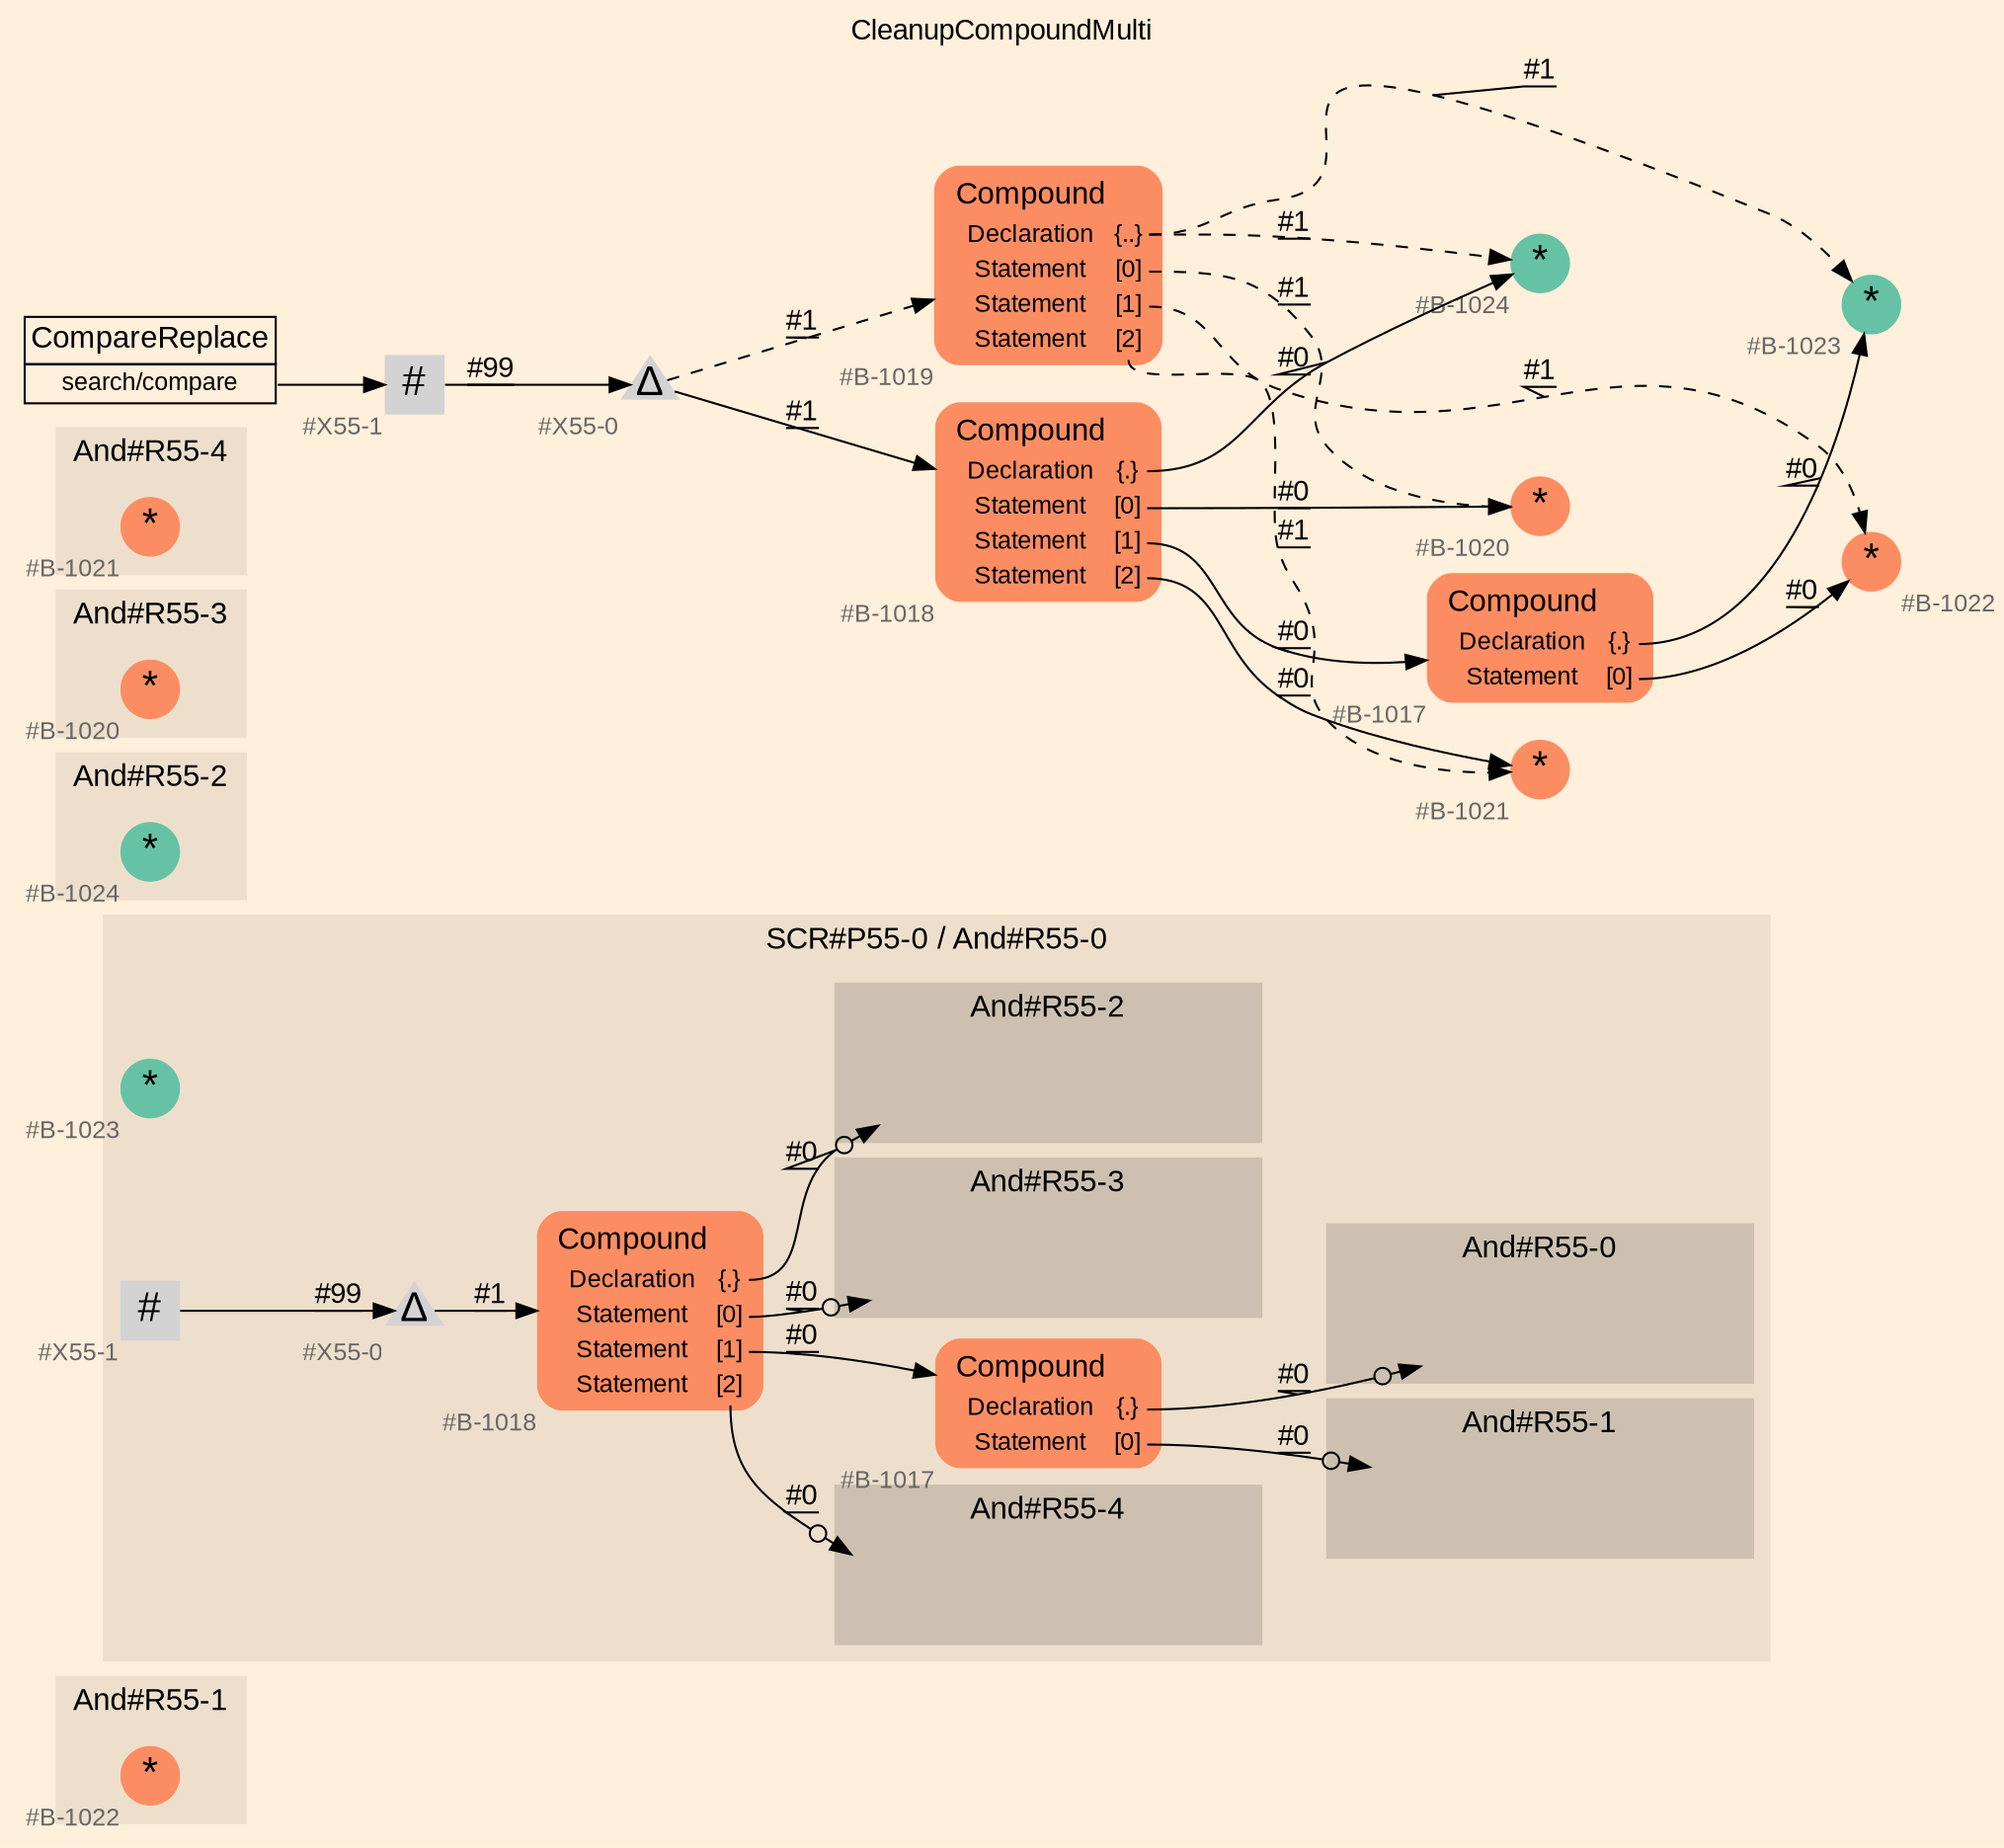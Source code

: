 digraph "CleanupCompoundMulti" {
label = "CleanupCompoundMulti"
labelloc = t
graph [
    rankdir = "LR"
    ranksep = 0.3
    bgcolor = antiquewhite1
    color = black
    fontcolor = black
    fontname = "Arial"
];
node [
    fontname = "Arial"
];
edge [
    fontname = "Arial"
];

// -------------------- figure And#R55-1 --------------------
// -------- region And#R55-1 ----------
subgraph "clusterAnd#R55-1" {
    label = "And#R55-1"
    style = "filled"
    color = antiquewhite2
    fontsize = "15"
    // -------- block And#R55-1/#B-1022 ----------
    "And#R55-1/#B-1022" [
        fillcolor = "/set28/2"
        xlabel = "#B-1022"
        fontsize = "12"
        fontcolor = grey40
        shape = "circle"
        label = <<FONT COLOR="black" POINT-SIZE="20">*</FONT>>
        style = "filled"
        penwidth = 0.0
        fixedsize = true
        width = 0.4
        height = 0.4
    ];
    
}


// -------------------- figure And#R55-0 --------------------
// -------- region And#R55-0 ----------
subgraph "clusterAnd#R55-0" {
    label = "And#R55-0"
    style = "filled"
    color = antiquewhite2
    fontsize = "15"
    // -------- block And#R55-0/#B-1023 ----------
    "And#R55-0/#B-1023" [
        fillcolor = "/set28/1"
        xlabel = "#B-1023"
        fontsize = "12"
        fontcolor = grey40
        shape = "circle"
        label = <<FONT COLOR="black" POINT-SIZE="20">*</FONT>>
        style = "filled"
        penwidth = 0.0
        fixedsize = true
        width = 0.4
        height = 0.4
    ];
    
}


// -------------------- figure And#R55-2 --------------------
// -------- region And#R55-2 ----------
subgraph "clusterAnd#R55-2" {
    label = "And#R55-2"
    style = "filled"
    color = antiquewhite2
    fontsize = "15"
    // -------- block And#R55-2/#B-1024 ----------
    "And#R55-2/#B-1024" [
        fillcolor = "/set28/1"
        xlabel = "#B-1024"
        fontsize = "12"
        fontcolor = grey40
        shape = "circle"
        label = <<FONT COLOR="black" POINT-SIZE="20">*</FONT>>
        style = "filled"
        penwidth = 0.0
        fixedsize = true
        width = 0.4
        height = 0.4
    ];
    
}


// -------------------- figure And#R55-3 --------------------
// -------- region And#R55-3 ----------
subgraph "clusterAnd#R55-3" {
    label = "And#R55-3"
    style = "filled"
    color = antiquewhite2
    fontsize = "15"
    // -------- block And#R55-3/#B-1020 ----------
    "And#R55-3/#B-1020" [
        fillcolor = "/set28/2"
        xlabel = "#B-1020"
        fontsize = "12"
        fontcolor = grey40
        shape = "circle"
        label = <<FONT COLOR="black" POINT-SIZE="20">*</FONT>>
        style = "filled"
        penwidth = 0.0
        fixedsize = true
        width = 0.4
        height = 0.4
    ];
    
}


// -------------------- figure And#R55-4 --------------------
// -------- region And#R55-4 ----------
subgraph "clusterAnd#R55-4" {
    label = "And#R55-4"
    style = "filled"
    color = antiquewhite2
    fontsize = "15"
    // -------- block And#R55-4/#B-1021 ----------
    "And#R55-4/#B-1021" [
        fillcolor = "/set28/2"
        xlabel = "#B-1021"
        fontsize = "12"
        fontcolor = grey40
        shape = "circle"
        label = <<FONT COLOR="black" POINT-SIZE="20">*</FONT>>
        style = "filled"
        penwidth = 0.0
        fixedsize = true
        width = 0.4
        height = 0.4
    ];
    
}


// -------------------- figure And#R55-0 --------------------
// -------- region And#R55-0 ----------
subgraph "clusterAnd#R55-0" {
    label = "SCR#P55-0 / And#R55-0"
    style = "filled"
    color = antiquewhite2
    fontsize = "15"
    // -------- block And#R55-0/#B-1017 ----------
    "And#R55-0/#B-1017" [
        fillcolor = "/set28/2"
        xlabel = "#B-1017"
        fontsize = "12"
        fontcolor = grey40
        shape = "plaintext"
        label = <<TABLE BORDER="0" CELLBORDER="0" CELLSPACING="0">
         <TR><TD><FONT COLOR="black" POINT-SIZE="15">Compound</FONT></TD></TR>
         <TR><TD><FONT COLOR="black" POINT-SIZE="12">Declaration</FONT></TD><TD PORT="port0"><FONT COLOR="black" POINT-SIZE="12">{.}</FONT></TD></TR>
         <TR><TD><FONT COLOR="black" POINT-SIZE="12">Statement</FONT></TD><TD PORT="port1"><FONT COLOR="black" POINT-SIZE="12">[0]</FONT></TD></TR>
        </TABLE>>
        style = "rounded,filled"
    ];
    
    // -------- block And#R55-0/#X55-0 ----------
    "And#R55-0/#X55-0" [
        xlabel = "#X55-0"
        fontsize = "12"
        fontcolor = grey40
        shape = "triangle"
        label = <<FONT COLOR="black" POINT-SIZE="20">Δ</FONT>>
        style = "filled"
        penwidth = 0.0
        fixedsize = true
        width = 0.4
        height = 0.4
    ];
    
    // -------- block And#R55-0/#B-1018 ----------
    "And#R55-0/#B-1018" [
        fillcolor = "/set28/2"
        xlabel = "#B-1018"
        fontsize = "12"
        fontcolor = grey40
        shape = "plaintext"
        label = <<TABLE BORDER="0" CELLBORDER="0" CELLSPACING="0">
         <TR><TD><FONT COLOR="black" POINT-SIZE="15">Compound</FONT></TD></TR>
         <TR><TD><FONT COLOR="black" POINT-SIZE="12">Declaration</FONT></TD><TD PORT="port0"><FONT COLOR="black" POINT-SIZE="12">{.}</FONT></TD></TR>
         <TR><TD><FONT COLOR="black" POINT-SIZE="12">Statement</FONT></TD><TD PORT="port1"><FONT COLOR="black" POINT-SIZE="12">[0]</FONT></TD></TR>
         <TR><TD><FONT COLOR="black" POINT-SIZE="12">Statement</FONT></TD><TD PORT="port2"><FONT COLOR="black" POINT-SIZE="12">[1]</FONT></TD></TR>
         <TR><TD><FONT COLOR="black" POINT-SIZE="12">Statement</FONT></TD><TD PORT="port3"><FONT COLOR="black" POINT-SIZE="12">[2]</FONT></TD></TR>
        </TABLE>>
        style = "rounded,filled"
    ];
    
    // -------- block And#R55-0/#X55-1 ----------
    "And#R55-0/#X55-1" [
        xlabel = "#X55-1"
        fontsize = "12"
        fontcolor = grey40
        shape = "square"
        label = <<FONT COLOR="black" POINT-SIZE="20">#</FONT>>
        style = "filled"
        penwidth = 0.0
        fixedsize = true
        width = 0.4
        height = 0.4
    ];
    
    // -------- region And#R55-0/And#R55-0 ----------
    subgraph "clusterAnd#R55-0/And#R55-0" {
        label = "And#R55-0"
        style = "filled"
        color = antiquewhite3
        fontsize = "15"
        // -------- block And#R55-0/And#R55-0/#B-1023 ----------
        "And#R55-0/And#R55-0/#B-1023" [
            fillcolor = "/set28/1"
            xlabel = "#B-1023"
            fontsize = "12"
            fontcolor = grey40
            shape = "none"
            style = "invisible"
        ];
        
    }
    
    // -------- region And#R55-0/And#R55-1 ----------
    subgraph "clusterAnd#R55-0/And#R55-1" {
        label = "And#R55-1"
        style = "filled"
        color = antiquewhite3
        fontsize = "15"
        // -------- block And#R55-0/And#R55-1/#B-1022 ----------
        "And#R55-0/And#R55-1/#B-1022" [
            fillcolor = "/set28/2"
            xlabel = "#B-1022"
            fontsize = "12"
            fontcolor = grey40
            shape = "none"
            style = "invisible"
        ];
        
    }
    
    // -------- region And#R55-0/And#R55-2 ----------
    subgraph "clusterAnd#R55-0/And#R55-2" {
        label = "And#R55-2"
        style = "filled"
        color = antiquewhite3
        fontsize = "15"
        // -------- block And#R55-0/And#R55-2/#B-1024 ----------
        "And#R55-0/And#R55-2/#B-1024" [
            fillcolor = "/set28/1"
            xlabel = "#B-1024"
            fontsize = "12"
            fontcolor = grey40
            shape = "none"
            style = "invisible"
        ];
        
    }
    
    // -------- region And#R55-0/And#R55-3 ----------
    subgraph "clusterAnd#R55-0/And#R55-3" {
        label = "And#R55-3"
        style = "filled"
        color = antiquewhite3
        fontsize = "15"
        // -------- block And#R55-0/And#R55-3/#B-1020 ----------
        "And#R55-0/And#R55-3/#B-1020" [
            fillcolor = "/set28/2"
            xlabel = "#B-1020"
            fontsize = "12"
            fontcolor = grey40
            shape = "none"
            style = "invisible"
        ];
        
    }
    
    // -------- region And#R55-0/And#R55-4 ----------
    subgraph "clusterAnd#R55-0/And#R55-4" {
        label = "And#R55-4"
        style = "filled"
        color = antiquewhite3
        fontsize = "15"
        // -------- block And#R55-0/And#R55-4/#B-1021 ----------
        "And#R55-0/And#R55-4/#B-1021" [
            fillcolor = "/set28/2"
            xlabel = "#B-1021"
            fontsize = "12"
            fontcolor = grey40
            shape = "none"
            style = "invisible"
        ];
        
    }
    
}

"And#R55-0/#B-1017":port0 -> "And#R55-0/And#R55-0/#B-1023" [
    arrowhead="normalnoneodot"
    label = "#0"
    decorate = true
    color = black
    fontcolor = black
];

"And#R55-0/#B-1017":port1 -> "And#R55-0/And#R55-1/#B-1022" [
    arrowhead="normalnoneodot"
    label = "#0"
    decorate = true
    color = black
    fontcolor = black
];

"And#R55-0/#X55-0" -> "And#R55-0/#B-1018" [
    label = "#1"
    decorate = true
    color = black
    fontcolor = black
];

"And#R55-0/#B-1018":port0 -> "And#R55-0/And#R55-2/#B-1024" [
    arrowhead="normalnoneodot"
    label = "#0"
    decorate = true
    color = black
    fontcolor = black
];

"And#R55-0/#B-1018":port1 -> "And#R55-0/And#R55-3/#B-1020" [
    arrowhead="normalnoneodot"
    label = "#0"
    decorate = true
    color = black
    fontcolor = black
];

"And#R55-0/#B-1018":port2 -> "And#R55-0/#B-1017" [
    label = "#0"
    decorate = true
    color = black
    fontcolor = black
];

"And#R55-0/#B-1018":port3 -> "And#R55-0/And#R55-4/#B-1021" [
    arrowhead="normalnoneodot"
    label = "#0"
    decorate = true
    color = black
    fontcolor = black
];

"And#R55-0/#X55-1" -> "And#R55-0/#X55-0" [
    label = "#99"
    decorate = true
    color = black
    fontcolor = black
];


// -------------------- transformation figure --------------------
// -------- block CR#X55-2 ----------
"CR#X55-2" [
    fillcolor = antiquewhite1
    fontsize = "12"
    fontcolor = grey40
    shape = "plaintext"
    label = <<TABLE BORDER="0" CELLBORDER="1" CELLSPACING="0">
     <TR><TD><FONT COLOR="black" POINT-SIZE="15">CompareReplace</FONT></TD></TR>
     <TR><TD PORT="port0"><FONT COLOR="black" POINT-SIZE="12">search/compare</FONT></TD></TR>
    </TABLE>>
    style = "filled"
    color = black
];

// -------- block #X55-1 ----------
"#X55-1" [
    xlabel = "#X55-1"
    fontsize = "12"
    fontcolor = grey40
    shape = "square"
    label = <<FONT COLOR="black" POINT-SIZE="20">#</FONT>>
    style = "filled"
    penwidth = 0.0
    fixedsize = true
    width = 0.4
    height = 0.4
];

// -------- block #X55-0 ----------
"#X55-0" [
    xlabel = "#X55-0"
    fontsize = "12"
    fontcolor = grey40
    shape = "triangle"
    label = <<FONT COLOR="black" POINT-SIZE="20">Δ</FONT>>
    style = "filled"
    penwidth = 0.0
    fixedsize = true
    width = 0.4
    height = 0.4
];

// -------- block #B-1018 ----------
"#B-1018" [
    fillcolor = "/set28/2"
    xlabel = "#B-1018"
    fontsize = "12"
    fontcolor = grey40
    shape = "plaintext"
    label = <<TABLE BORDER="0" CELLBORDER="0" CELLSPACING="0">
     <TR><TD><FONT COLOR="black" POINT-SIZE="15">Compound</FONT></TD></TR>
     <TR><TD><FONT COLOR="black" POINT-SIZE="12">Declaration</FONT></TD><TD PORT="port0"><FONT COLOR="black" POINT-SIZE="12">{.}</FONT></TD></TR>
     <TR><TD><FONT COLOR="black" POINT-SIZE="12">Statement</FONT></TD><TD PORT="port1"><FONT COLOR="black" POINT-SIZE="12">[0]</FONT></TD></TR>
     <TR><TD><FONT COLOR="black" POINT-SIZE="12">Statement</FONT></TD><TD PORT="port2"><FONT COLOR="black" POINT-SIZE="12">[1]</FONT></TD></TR>
     <TR><TD><FONT COLOR="black" POINT-SIZE="12">Statement</FONT></TD><TD PORT="port3"><FONT COLOR="black" POINT-SIZE="12">[2]</FONT></TD></TR>
    </TABLE>>
    style = "rounded,filled"
];

// -------- block #B-1024 ----------
"#B-1024" [
    fillcolor = "/set28/1"
    xlabel = "#B-1024"
    fontsize = "12"
    fontcolor = grey40
    shape = "circle"
    label = <<FONT COLOR="black" POINT-SIZE="20">*</FONT>>
    style = "filled"
    penwidth = 0.0
    fixedsize = true
    width = 0.4
    height = 0.4
];

// -------- block #B-1020 ----------
"#B-1020" [
    fillcolor = "/set28/2"
    xlabel = "#B-1020"
    fontsize = "12"
    fontcolor = grey40
    shape = "circle"
    label = <<FONT COLOR="black" POINT-SIZE="20">*</FONT>>
    style = "filled"
    penwidth = 0.0
    fixedsize = true
    width = 0.4
    height = 0.4
];

// -------- block #B-1017 ----------
"#B-1017" [
    fillcolor = "/set28/2"
    xlabel = "#B-1017"
    fontsize = "12"
    fontcolor = grey40
    shape = "plaintext"
    label = <<TABLE BORDER="0" CELLBORDER="0" CELLSPACING="0">
     <TR><TD><FONT COLOR="black" POINT-SIZE="15">Compound</FONT></TD></TR>
     <TR><TD><FONT COLOR="black" POINT-SIZE="12">Declaration</FONT></TD><TD PORT="port0"><FONT COLOR="black" POINT-SIZE="12">{.}</FONT></TD></TR>
     <TR><TD><FONT COLOR="black" POINT-SIZE="12">Statement</FONT></TD><TD PORT="port1"><FONT COLOR="black" POINT-SIZE="12">[0]</FONT></TD></TR>
    </TABLE>>
    style = "rounded,filled"
];

// -------- block #B-1023 ----------
"#B-1023" [
    fillcolor = "/set28/1"
    xlabel = "#B-1023"
    fontsize = "12"
    fontcolor = grey40
    shape = "circle"
    label = <<FONT COLOR="black" POINT-SIZE="20">*</FONT>>
    style = "filled"
    penwidth = 0.0
    fixedsize = true
    width = 0.4
    height = 0.4
];

// -------- block #B-1022 ----------
"#B-1022" [
    fillcolor = "/set28/2"
    xlabel = "#B-1022"
    fontsize = "12"
    fontcolor = grey40
    shape = "circle"
    label = <<FONT COLOR="black" POINT-SIZE="20">*</FONT>>
    style = "filled"
    penwidth = 0.0
    fixedsize = true
    width = 0.4
    height = 0.4
];

// -------- block #B-1021 ----------
"#B-1021" [
    fillcolor = "/set28/2"
    xlabel = "#B-1021"
    fontsize = "12"
    fontcolor = grey40
    shape = "circle"
    label = <<FONT COLOR="black" POINT-SIZE="20">*</FONT>>
    style = "filled"
    penwidth = 0.0
    fixedsize = true
    width = 0.4
    height = 0.4
];

// -------- block #B-1019 ----------
"#B-1019" [
    fillcolor = "/set28/2"
    xlabel = "#B-1019"
    fontsize = "12"
    fontcolor = grey40
    shape = "plaintext"
    label = <<TABLE BORDER="0" CELLBORDER="0" CELLSPACING="0">
     <TR><TD><FONT COLOR="black" POINT-SIZE="15">Compound</FONT></TD></TR>
     <TR><TD><FONT COLOR="black" POINT-SIZE="12">Declaration</FONT></TD><TD PORT="port0"><FONT COLOR="black" POINT-SIZE="12">{..}</FONT></TD></TR>
     <TR><TD><FONT COLOR="black" POINT-SIZE="12">Statement</FONT></TD><TD PORT="port1"><FONT COLOR="black" POINT-SIZE="12">[0]</FONT></TD></TR>
     <TR><TD><FONT COLOR="black" POINT-SIZE="12">Statement</FONT></TD><TD PORT="port2"><FONT COLOR="black" POINT-SIZE="12">[1]</FONT></TD></TR>
     <TR><TD><FONT COLOR="black" POINT-SIZE="12">Statement</FONT></TD><TD PORT="port3"><FONT COLOR="black" POINT-SIZE="12">[2]</FONT></TD></TR>
    </TABLE>>
    style = "rounded,filled"
];

"CR#X55-2":port0 -> "#X55-1" [
    label = ""
    decorate = true
    color = black
    fontcolor = black
];

"#X55-1" -> "#X55-0" [
    label = "#99"
    decorate = true
    color = black
    fontcolor = black
];

"#X55-0" -> "#B-1018" [
    label = "#1"
    decorate = true
    color = black
    fontcolor = black
];

"#X55-0" -> "#B-1019" [
    style="dashed"
    label = "#1"
    decorate = true
    color = black
    fontcolor = black
];

"#B-1018":port0 -> "#B-1024" [
    label = "#0"
    decorate = true
    color = black
    fontcolor = black
];

"#B-1018":port1 -> "#B-1020" [
    label = "#0"
    decorate = true
    color = black
    fontcolor = black
];

"#B-1018":port2 -> "#B-1017" [
    label = "#0"
    decorate = true
    color = black
    fontcolor = black
];

"#B-1018":port3 -> "#B-1021" [
    label = "#0"
    decorate = true
    color = black
    fontcolor = black
];

"#B-1017":port0 -> "#B-1023" [
    label = "#0"
    decorate = true
    color = black
    fontcolor = black
];

"#B-1017":port1 -> "#B-1022" [
    label = "#0"
    decorate = true
    color = black
    fontcolor = black
];

"#B-1019":port0 -> "#B-1023" [
    style="dashed"
    label = "#1"
    decorate = true
    color = black
    fontcolor = black
];

"#B-1019":port0 -> "#B-1024" [
    style="dashed"
    label = "#1"
    decorate = true
    color = black
    fontcolor = black
];

"#B-1019":port1 -> "#B-1020" [
    style="dashed"
    label = "#1"
    decorate = true
    color = black
    fontcolor = black
];

"#B-1019":port2 -> "#B-1022" [
    style="dashed"
    label = "#1"
    decorate = true
    color = black
    fontcolor = black
];

"#B-1019":port3 -> "#B-1021" [
    style="dashed"
    label = "#1"
    decorate = true
    color = black
    fontcolor = black
];


}
